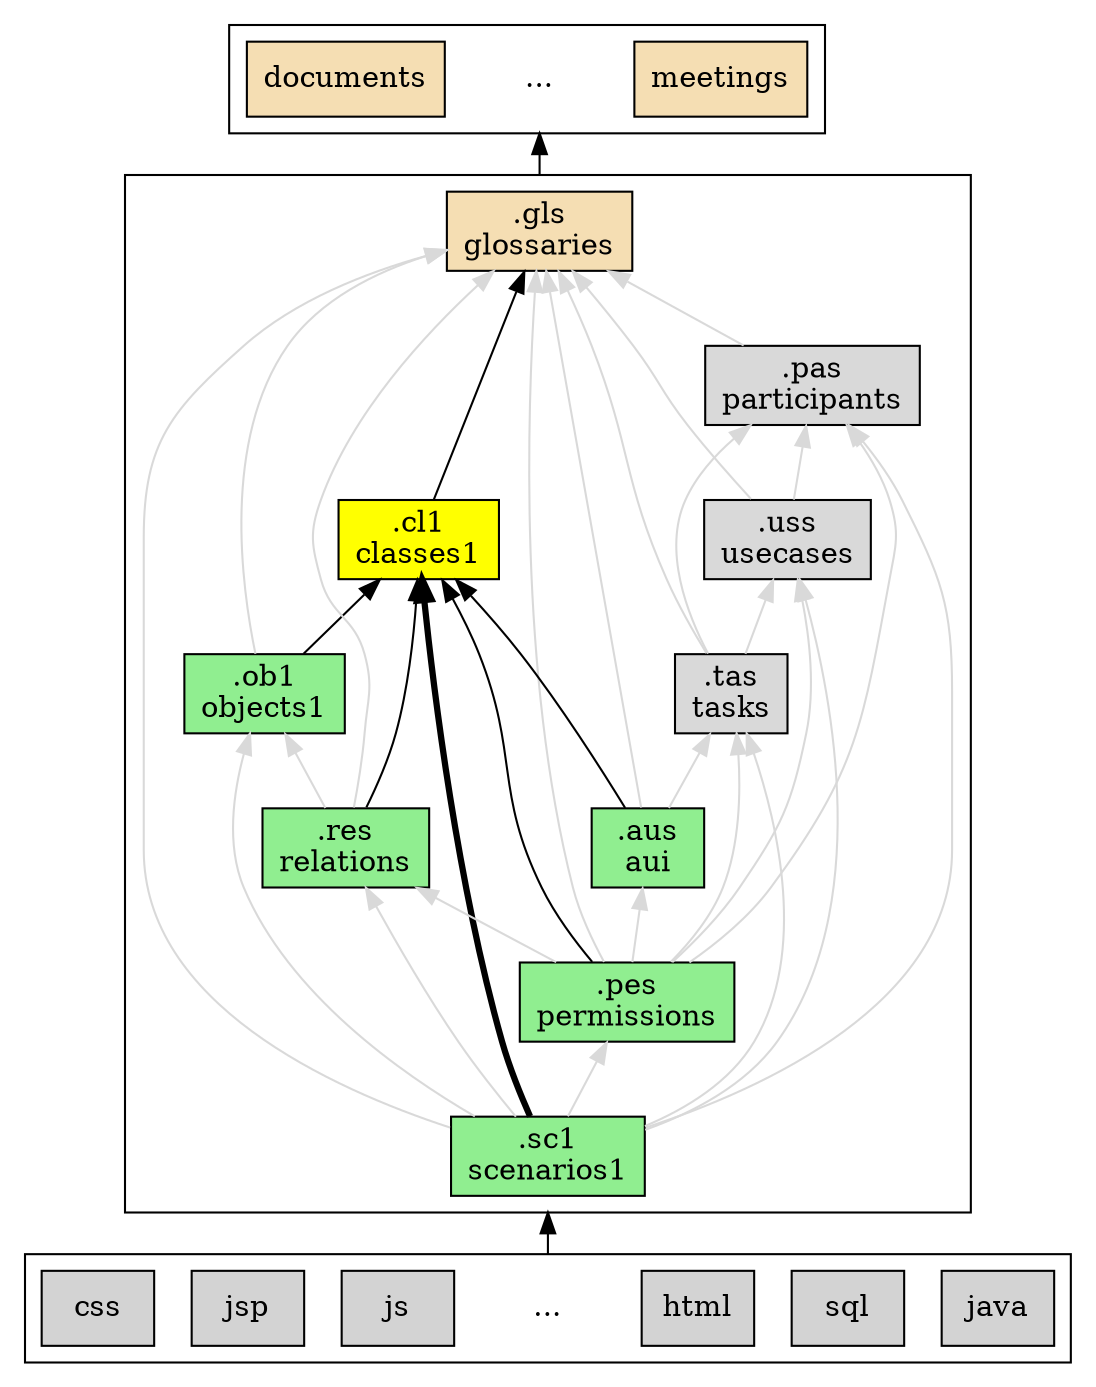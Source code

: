     digraph G {
      graph [
        rankdir = BT,
        compound = true ]
      node [fillcolor=wheat, style="filled" , shape=box] ;

      subgraph clusterRequirements {
          meetings ;
          moreDoc [label="...", fillcolor=white, color=white]
          documents ;

      }
      subgraph clusterModels {
      gl [fillcolor=wheat, label=".gls\nglossaries", penwidth=1] ;
      cl [fillcolor=yellow, label=".cl1\nclasses1", penwidth=1] ;
      ob [fillcolor=lightgreen, label=".ob1\nobjects1",  penwidth=1] ;
      sc [fillcolor=lightgreen, label=".sc1\nscenarios1",  penwidth=1] ;
      us [fillcolor=grey85, label=".uss\nusecases", penwidth=1] ;
      pe [fillcolor=lightgreen, label=".pes\npermissions", penwidth=1] ;
      re [fillcolor=lightgreen, label=".res\nrelations", penwidth=1] ;
      ta [fillcolor=grey85, label=".tas\ntasks", penwidth=1] ;
      pa [fillcolor=grey85, label=".pas\nparticipants", penwidth=1] ;
      au [fillcolor=lightgreen, label=".aus\naui", penwidth=1] ;
      cl -> gl [penwidth=1];
      ob -> gl [penwidth=1, color=grey85];
      ob -> cl [penwidth=1, color=black];
      re -> ob [penwidth=1, color=grey85];
      re -> cl [penwidth=1, color=black];
      re -> gl [penwidth=1, color=grey85]
      pa -> gl [penwidth=1, color=grey85]
      us -> gl [penwidth=1, color=grey85]
      us -> pa [penwidth=1, color=grey85];
      ta -> pa [penwidth=1, color=grey85];
      ta -> gl [penwidth=1, color=grey85];
      ta -> us [penwidth=1, color=grey85];
      au -> ta [penwidth=1, color=grey85];
      au -> gl [penwidth=1, color=grey85]
      au -> cl [penwidth=1, color=blacck];
      pe -> gl [penwidth=1, color=grey85]
      pe -> re [penwidth=1, color=grey85];
      pe -> cl [penwidth=1, color=black];
      pe -> ta [penwidth=1, color=grey85];
      pe -> us [penwidth=1, color=grey85];
      pe -> pa [penwidth=1, color=grey85];
      pe -> au [penwidth=1, color=grey85];
      sc -> cl [penwidth=3, color=black];
      sc -> re [penwidth=1, color=grey85];
      sc -> ob [penwidth=1, color=grey85];
      sc -> pa [penwidth=1, color=grey85];
      sc -> us [penwidth=1, color=grey85];
      sc -> ta [penwidth=1, color=grey85];
      sc -> pe [penwidth=1, color=grey85];
      sc -> gl [penwidth=1, color=grey85];

      /*
      sql -> re ;
      java -> cl ;
      java -> sql ;
      html -> au ;
    */
     }
     subgraph clusterImplementation {
         java [fillcolor=lightgrey] ;
         sql [fillcolor=lightgrey];
         html [fillcolor=lightgrey];
         moreImpl [label="...", fillcolor=white, color=white] ;
         js [fillcolor=lightgrey];
         jsp [fillcolor=lightgrey];
         css [fillcolor=lightgrey];

     }
      // requirements [width=2, color=white, fontcolor=grey28, fillcolor=grey90] ;

      gl -> moreDoc [ltail=clusterModels, lhead=clusterRequirements];
      moreImpl -> sc [ltail=clusterImplementation, lhead=clusterModels];

    }
